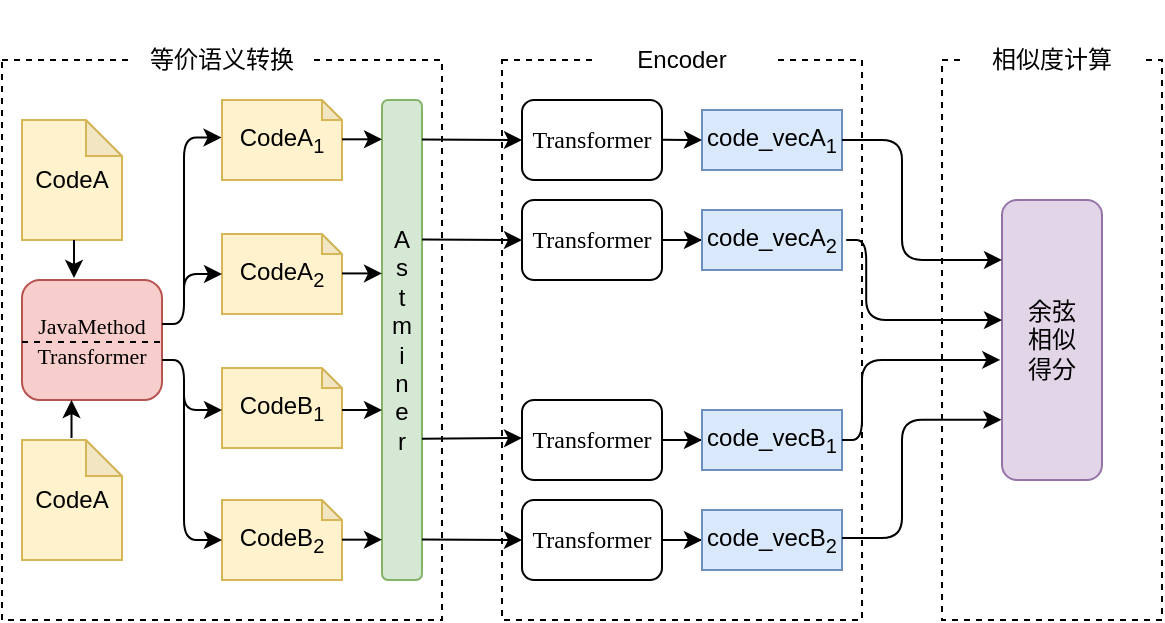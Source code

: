 <mxfile version="14.6.9" type="github">
  <diagram id="4fd6TbouU1RvE8j10C3i" name="Page-1">
    <mxGraphModel dx="261" dy="184" grid="1" gridSize="10" guides="1" tooltips="1" connect="1" arrows="1" fold="1" page="1" pageScale="1" pageWidth="827" pageHeight="1169" math="0" shadow="0">
      <root>
        <mxCell id="0" />
        <mxCell id="1" parent="0" />
        <mxCell id="a2b0RXaYXDIeXqXKKZ-i-1" value="" style="whiteSpace=wrap;html=1;dashed=1;" vertex="1" parent="1">
          <mxGeometry x="110" y="210" width="220" height="280" as="geometry" />
        </mxCell>
        <mxCell id="a2b0RXaYXDIeXqXKKZ-i-2" value="等价语义转换" style="text;html=1;align=center;verticalAlign=middle;whiteSpace=wrap;rounded=0;dashed=1;labelBackgroundColor=none;fillColor=#ffffff;" vertex="1" parent="1">
          <mxGeometry x="175" y="180" width="90" height="60" as="geometry" />
        </mxCell>
        <mxCell id="a2b0RXaYXDIeXqXKKZ-i-7" value="" style="whiteSpace=wrap;html=1;dashed=1;" vertex="1" parent="1">
          <mxGeometry x="360" y="210" width="180" height="280" as="geometry" />
        </mxCell>
        <mxCell id="a2b0RXaYXDIeXqXKKZ-i-8" value="Encoder" style="text;html=1;align=center;verticalAlign=middle;whiteSpace=wrap;rounded=0;dashed=1;labelBackgroundColor=none;fillColor=#ffffff;" vertex="1" parent="1">
          <mxGeometry x="405" y="180" width="90" height="60" as="geometry" />
        </mxCell>
        <mxCell id="a2b0RXaYXDIeXqXKKZ-i-13" value="" style="whiteSpace=wrap;html=1;dashed=1;" vertex="1" parent="1">
          <mxGeometry x="580" y="210" width="110" height="280" as="geometry" />
        </mxCell>
        <mxCell id="a2b0RXaYXDIeXqXKKZ-i-14" value="相似度计算" style="text;html=1;align=center;verticalAlign=middle;whiteSpace=wrap;rounded=0;dashed=1;labelBackgroundColor=none;fillColor=#ffffff;" vertex="1" parent="1">
          <mxGeometry x="590" y="180" width="90" height="60" as="geometry" />
        </mxCell>
        <mxCell id="a2b0RXaYXDIeXqXKKZ-i-19" value="CodeA" style="shape=note;whiteSpace=wrap;html=1;backgroundOutline=1;darkOpacity=0.05;size=18;fillColor=#fff2cc;strokeColor=#d6b656;" vertex="1" parent="1">
          <mxGeometry x="120" y="240" width="50" height="60" as="geometry" />
        </mxCell>
        <mxCell id="a2b0RXaYXDIeXqXKKZ-i-20" value="&lt;div&gt;&lt;font style=&quot;font-size: 11px&quot;&gt;&lt;span style=&quot;font-family: &amp;#34;times new roman&amp;#34; , serif ; color: black&quot; lang=&quot;EN-US&quot;&gt;JavaMethod&lt;/span&gt;&lt;/font&gt;&lt;/div&gt;&lt;div&gt;&lt;font style=&quot;font-size: 11px&quot;&gt;&lt;span style=&quot;font-family: &amp;#34;times new roman&amp;#34; , serif ; color: black&quot; lang=&quot;EN-US&quot;&gt;Transformer&lt;/span&gt;&lt;/font&gt;&lt;/div&gt;" style="rounded=1;whiteSpace=wrap;html=1;fillColor=#f8cecc;strokeColor=#b85450;" vertex="1" parent="1">
          <mxGeometry x="120" y="320" width="70" height="60" as="geometry" />
        </mxCell>
        <mxCell id="a2b0RXaYXDIeXqXKKZ-i-21" value="CodeA" style="shape=note;whiteSpace=wrap;html=1;backgroundOutline=1;darkOpacity=0.05;size=18;fillColor=#fff2cc;strokeColor=#d6b656;" vertex="1" parent="1">
          <mxGeometry x="120" y="400" width="50" height="60" as="geometry" />
        </mxCell>
        <mxCell id="a2b0RXaYXDIeXqXKKZ-i-23" value="" style="endArrow=classic;html=1;" edge="1" parent="1">
          <mxGeometry width="50" height="50" relative="1" as="geometry">
            <mxPoint x="146" y="300" as="sourcePoint" />
            <mxPoint x="146" y="319" as="targetPoint" />
          </mxGeometry>
        </mxCell>
        <mxCell id="a2b0RXaYXDIeXqXKKZ-i-24" value="" style="endArrow=classic;html=1;" edge="1" parent="1">
          <mxGeometry width="50" height="50" relative="1" as="geometry">
            <mxPoint x="144.76" y="399" as="sourcePoint" />
            <mxPoint x="144.76" y="380" as="targetPoint" />
          </mxGeometry>
        </mxCell>
        <mxCell id="a2b0RXaYXDIeXqXKKZ-i-26" value="" style="endArrow=none;dashed=1;html=1;exitX=0;exitY=0.5;exitDx=0;exitDy=0;" edge="1" parent="1">
          <mxGeometry width="50" height="50" relative="1" as="geometry">
            <mxPoint x="120" y="351" as="sourcePoint" />
            <mxPoint x="190" y="351" as="targetPoint" />
          </mxGeometry>
        </mxCell>
        <mxCell id="a2b0RXaYXDIeXqXKKZ-i-29" value="" style="edgeStyle=segmentEdgeStyle;endArrow=classic;html=1;entryX=-0.004;entryY=0.47;entryDx=0;entryDy=0;entryPerimeter=0;" edge="1" parent="1" target="a2b0RXaYXDIeXqXKKZ-i-30">
          <mxGeometry width="50" height="50" relative="1" as="geometry">
            <mxPoint x="201" y="331" as="sourcePoint" />
            <mxPoint x="221" y="250" as="targetPoint" />
            <Array as="points">
              <mxPoint x="201" y="249" />
            </Array>
          </mxGeometry>
        </mxCell>
        <mxCell id="a2b0RXaYXDIeXqXKKZ-i-30" value="CodeA&lt;sub&gt;1&lt;/sub&gt;" style="shape=note;whiteSpace=wrap;html=1;backgroundOutline=1;darkOpacity=0.05;size=10;fillColor=#fff2cc;strokeColor=#d6b656;" vertex="1" parent="1">
          <mxGeometry x="220" y="230" width="60" height="40" as="geometry" />
        </mxCell>
        <mxCell id="a2b0RXaYXDIeXqXKKZ-i-31" value="CodeA&lt;sub&gt;2&lt;/sub&gt;" style="shape=note;whiteSpace=wrap;html=1;backgroundOutline=1;darkOpacity=0.05;size=10;fillColor=#fff2cc;strokeColor=#d6b656;" vertex="1" parent="1">
          <mxGeometry x="220" y="297" width="60" height="40" as="geometry" />
        </mxCell>
        <mxCell id="a2b0RXaYXDIeXqXKKZ-i-38" value="CodeB&lt;sub&gt;1&lt;/sub&gt;" style="shape=note;whiteSpace=wrap;html=1;backgroundOutline=1;darkOpacity=0.05;size=10;fillColor=#fff2cc;strokeColor=#d6b656;" vertex="1" parent="1">
          <mxGeometry x="220" y="364" width="60" height="40" as="geometry" />
        </mxCell>
        <mxCell id="a2b0RXaYXDIeXqXKKZ-i-39" value="CodeB&lt;sub&gt;2&lt;/sub&gt;" style="shape=note;whiteSpace=wrap;html=1;backgroundOutline=1;darkOpacity=0.05;size=10;fillColor=#fff2cc;strokeColor=#d6b656;" vertex="1" parent="1">
          <mxGeometry x="220" y="430" width="60" height="40" as="geometry" />
        </mxCell>
        <mxCell id="a2b0RXaYXDIeXqXKKZ-i-41" value="&lt;div&gt;A&lt;/div&gt;&lt;div&gt;s&lt;br&gt;&lt;/div&gt;&lt;div&gt;t&lt;/div&gt;&lt;div&gt;m&lt;/div&gt;&lt;div&gt;i&lt;/div&gt;&lt;div&gt;n&lt;/div&gt;&lt;div&gt;e&lt;/div&gt;&lt;div&gt;r&lt;br&gt;&lt;/div&gt;" style="rounded=1;whiteSpace=wrap;html=1;fillColor=#d5e8d4;strokeColor=#82b366;" vertex="1" parent="1">
          <mxGeometry x="300" y="230" width="20" height="240" as="geometry" />
        </mxCell>
        <mxCell id="a2b0RXaYXDIeXqXKKZ-i-42" value="" style="endArrow=classic;html=1;" edge="1" parent="1">
          <mxGeometry width="50" height="50" relative="1" as="geometry">
            <mxPoint x="280" y="249.66" as="sourcePoint" />
            <mxPoint x="300" y="249.66" as="targetPoint" />
          </mxGeometry>
        </mxCell>
        <mxCell id="a2b0RXaYXDIeXqXKKZ-i-43" value="" style="endArrow=classic;html=1;" edge="1" parent="1">
          <mxGeometry width="50" height="50" relative="1" as="geometry">
            <mxPoint x="280" y="316.71" as="sourcePoint" />
            <mxPoint x="300" y="316.71" as="targetPoint" />
          </mxGeometry>
        </mxCell>
        <mxCell id="a2b0RXaYXDIeXqXKKZ-i-44" value="" style="endArrow=classic;html=1;" edge="1" parent="1">
          <mxGeometry width="50" height="50" relative="1" as="geometry">
            <mxPoint x="280" y="385" as="sourcePoint" />
            <mxPoint x="300" y="385" as="targetPoint" />
          </mxGeometry>
        </mxCell>
        <mxCell id="a2b0RXaYXDIeXqXKKZ-i-45" value="" style="endArrow=classic;html=1;" edge="1" parent="1">
          <mxGeometry width="50" height="50" relative="1" as="geometry">
            <mxPoint x="280" y="449.83" as="sourcePoint" />
            <mxPoint x="300" y="449.83" as="targetPoint" />
          </mxGeometry>
        </mxCell>
        <mxCell id="a2b0RXaYXDIeXqXKKZ-i-6" value="" style="endArrow=classic;html=1;" edge="1" parent="1">
          <mxGeometry width="50" height="50" relative="1" as="geometry">
            <mxPoint x="320" y="249.71" as="sourcePoint" />
            <mxPoint x="370" y="250" as="targetPoint" />
          </mxGeometry>
        </mxCell>
        <mxCell id="a2b0RXaYXDIeXqXKKZ-i-46" value="" style="endArrow=classic;html=1;" edge="1" parent="1">
          <mxGeometry width="50" height="50" relative="1" as="geometry">
            <mxPoint x="320" y="299.71" as="sourcePoint" />
            <mxPoint x="370" y="300" as="targetPoint" />
          </mxGeometry>
        </mxCell>
        <mxCell id="a2b0RXaYXDIeXqXKKZ-i-47" value="" style="endArrow=classic;html=1;" edge="1" parent="1">
          <mxGeometry width="50" height="50" relative="1" as="geometry">
            <mxPoint x="320" y="399.43" as="sourcePoint" />
            <mxPoint x="370" y="399" as="targetPoint" />
          </mxGeometry>
        </mxCell>
        <mxCell id="a2b0RXaYXDIeXqXKKZ-i-48" value="" style="endArrow=classic;html=1;" edge="1" parent="1">
          <mxGeometry width="50" height="50" relative="1" as="geometry">
            <mxPoint x="320" y="449.71" as="sourcePoint" />
            <mxPoint x="370" y="450" as="targetPoint" />
          </mxGeometry>
        </mxCell>
        <mxCell id="a2b0RXaYXDIeXqXKKZ-i-49" value="&lt;font size=&quot;1&quot;&gt;&lt;span style=&quot;font-size: 12px ; font-family: &amp;#34;times new roman&amp;#34; , serif&quot; lang=&quot;EN-US&quot;&gt;Transformer&lt;/span&gt;&lt;/font&gt;" style="rounded=1;whiteSpace=wrap;html=1;" vertex="1" parent="1">
          <mxGeometry x="370" y="230" width="70" height="40" as="geometry" />
        </mxCell>
        <mxCell id="a2b0RXaYXDIeXqXKKZ-i-59" value="" style="edgeStyle=orthogonalEdgeStyle;rounded=0;orthogonalLoop=1;jettySize=auto;html=1;" edge="1" parent="1" source="a2b0RXaYXDIeXqXKKZ-i-50" target="a2b0RXaYXDIeXqXKKZ-i-54">
          <mxGeometry relative="1" as="geometry" />
        </mxCell>
        <mxCell id="a2b0RXaYXDIeXqXKKZ-i-50" value="&lt;font size=&quot;1&quot;&gt;&lt;span style=&quot;font-size: 12px ; font-family: &amp;#34;times new roman&amp;#34; , serif&quot; lang=&quot;EN-US&quot;&gt;Transformer&lt;/span&gt;&lt;/font&gt;" style="rounded=1;whiteSpace=wrap;html=1;" vertex="1" parent="1">
          <mxGeometry x="370" y="280" width="70" height="40" as="geometry" />
        </mxCell>
        <mxCell id="a2b0RXaYXDIeXqXKKZ-i-60" value="" style="edgeStyle=orthogonalEdgeStyle;rounded=0;orthogonalLoop=1;jettySize=auto;html=1;" edge="1" parent="1" source="a2b0RXaYXDIeXqXKKZ-i-51" target="a2b0RXaYXDIeXqXKKZ-i-55">
          <mxGeometry relative="1" as="geometry" />
        </mxCell>
        <mxCell id="a2b0RXaYXDIeXqXKKZ-i-51" value="&lt;font size=&quot;1&quot;&gt;&lt;span style=&quot;font-size: 12px ; font-family: &amp;#34;times new roman&amp;#34; , serif&quot; lang=&quot;EN-US&quot;&gt;Transformer&lt;/span&gt;&lt;/font&gt;" style="rounded=1;whiteSpace=wrap;html=1;" vertex="1" parent="1">
          <mxGeometry x="370" y="380" width="70" height="40" as="geometry" />
        </mxCell>
        <mxCell id="a2b0RXaYXDIeXqXKKZ-i-61" value="" style="edgeStyle=orthogonalEdgeStyle;rounded=0;orthogonalLoop=1;jettySize=auto;html=1;" edge="1" parent="1" source="a2b0RXaYXDIeXqXKKZ-i-52" target="a2b0RXaYXDIeXqXKKZ-i-56">
          <mxGeometry relative="1" as="geometry" />
        </mxCell>
        <mxCell id="a2b0RXaYXDIeXqXKKZ-i-52" value="&lt;font size=&quot;1&quot;&gt;&lt;span style=&quot;font-size: 12px ; font-family: &amp;#34;times new roman&amp;#34; , serif&quot; lang=&quot;EN-US&quot;&gt;Transformer&lt;/span&gt;&lt;/font&gt;" style="rounded=1;whiteSpace=wrap;html=1;" vertex="1" parent="1">
          <mxGeometry x="370" y="430" width="70" height="40" as="geometry" />
        </mxCell>
        <mxCell id="a2b0RXaYXDIeXqXKKZ-i-53" value="code_vecA&lt;sub&gt;1&lt;/sub&gt;" style="rounded=0;whiteSpace=wrap;html=1;fillColor=#dae8fc;strokeColor=#6c8ebf;" vertex="1" parent="1">
          <mxGeometry x="460" y="235" width="70" height="30" as="geometry" />
        </mxCell>
        <mxCell id="a2b0RXaYXDIeXqXKKZ-i-54" value="code_vecA&lt;sub&gt;2&lt;/sub&gt;" style="rounded=0;whiteSpace=wrap;html=1;fillColor=#dae8fc;strokeColor=#6c8ebf;" vertex="1" parent="1">
          <mxGeometry x="460" y="285" width="70" height="30" as="geometry" />
        </mxCell>
        <mxCell id="a2b0RXaYXDIeXqXKKZ-i-55" value="code_vecB&lt;sub&gt;1&lt;/sub&gt;" style="rounded=0;whiteSpace=wrap;html=1;fillColor=#dae8fc;strokeColor=#6c8ebf;" vertex="1" parent="1">
          <mxGeometry x="460" y="385" width="70" height="30" as="geometry" />
        </mxCell>
        <mxCell id="a2b0RXaYXDIeXqXKKZ-i-56" value="code_vecB&lt;sub&gt;2&lt;/sub&gt;" style="rounded=0;whiteSpace=wrap;html=1;fillColor=#dae8fc;strokeColor=#6c8ebf;" vertex="1" parent="1">
          <mxGeometry x="460" y="435" width="70" height="30" as="geometry" />
        </mxCell>
        <mxCell id="a2b0RXaYXDIeXqXKKZ-i-57" value="" style="endArrow=classic;html=1;entryX=0;entryY=0.5;entryDx=0;entryDy=0;" edge="1" parent="1" target="a2b0RXaYXDIeXqXKKZ-i-53">
          <mxGeometry width="50" height="50" relative="1" as="geometry">
            <mxPoint x="440" y="249.83" as="sourcePoint" />
            <mxPoint x="450" y="249.83" as="targetPoint" />
          </mxGeometry>
        </mxCell>
        <mxCell id="a2b0RXaYXDIeXqXKKZ-i-62" value="&lt;div&gt;余弦&lt;/div&gt;&lt;div&gt;相似&lt;/div&gt;&lt;div&gt;得分&lt;br&gt;&lt;/div&gt;" style="rounded=1;whiteSpace=wrap;html=1;fillColor=#e1d5e7;strokeColor=#9673a6;" vertex="1" parent="1">
          <mxGeometry x="610" y="280" width="50" height="140" as="geometry" />
        </mxCell>
        <mxCell id="a2b0RXaYXDIeXqXKKZ-i-63" value="" style="edgeStyle=elbowEdgeStyle;elbow=horizontal;endArrow=classic;html=1;entryX=-0.006;entryY=0.785;entryDx=0;entryDy=0;entryPerimeter=0;" edge="1" parent="1" target="a2b0RXaYXDIeXqXKKZ-i-62">
          <mxGeometry width="50" height="50" relative="1" as="geometry">
            <mxPoint x="530" y="449" as="sourcePoint" />
            <mxPoint x="608" y="390" as="targetPoint" />
            <Array as="points">
              <mxPoint x="560" y="400" />
              <mxPoint x="560" y="420" />
            </Array>
          </mxGeometry>
        </mxCell>
        <mxCell id="a2b0RXaYXDIeXqXKKZ-i-66" value="" style="edgeStyle=elbowEdgeStyle;elbow=horizontal;endArrow=classic;html=1;entryX=-0.017;entryY=0.571;entryDx=0;entryDy=0;entryPerimeter=0;" edge="1" parent="1" target="a2b0RXaYXDIeXqXKKZ-i-62">
          <mxGeometry width="50" height="50" relative="1" as="geometry">
            <mxPoint x="530" y="400" as="sourcePoint" />
            <mxPoint x="612" y="360" as="targetPoint" />
            <Array as="points">
              <mxPoint x="540" y="370" />
            </Array>
          </mxGeometry>
        </mxCell>
        <mxCell id="a2b0RXaYXDIeXqXKKZ-i-69" value="" style="edgeStyle=elbowEdgeStyle;elbow=horizontal;endArrow=classic;html=1;entryX=0;entryY=0.429;entryDx=0;entryDy=0;entryPerimeter=0;" edge="1" parent="1" target="a2b0RXaYXDIeXqXKKZ-i-62">
          <mxGeometry width="50" height="50" relative="1" as="geometry">
            <mxPoint x="532.1" y="300" as="sourcePoint" />
            <mxPoint x="610" y="340" as="targetPoint" />
            <Array as="points">
              <mxPoint x="542.1" y="329" />
            </Array>
          </mxGeometry>
        </mxCell>
        <mxCell id="a2b0RXaYXDIeXqXKKZ-i-70" value="" style="edgeStyle=elbowEdgeStyle;elbow=horizontal;endArrow=classic;html=1;entryX=0;entryY=0.214;entryDx=0;entryDy=0;entryPerimeter=0;" edge="1" parent="1" target="a2b0RXaYXDIeXqXKKZ-i-62">
          <mxGeometry width="50" height="50" relative="1" as="geometry">
            <mxPoint x="530" y="250" as="sourcePoint" />
            <mxPoint x="610" y="310" as="targetPoint" />
            <Array as="points">
              <mxPoint x="560" y="325" />
              <mxPoint x="560" y="345" />
            </Array>
          </mxGeometry>
        </mxCell>
        <mxCell id="a2b0RXaYXDIeXqXKKZ-i-73" value="" style="edgeStyle=segmentEdgeStyle;endArrow=classic;html=1;entryX=0;entryY=0.5;entryDx=0;entryDy=0;entryPerimeter=0;" edge="1" parent="1" target="a2b0RXaYXDIeXqXKKZ-i-31">
          <mxGeometry width="50" height="50" relative="1" as="geometry">
            <mxPoint x="190" y="342" as="sourcePoint" />
            <mxPoint x="221" y="322.02" as="targetPoint" />
            <Array as="points">
              <mxPoint x="201" y="342" />
              <mxPoint x="201" y="317" />
            </Array>
          </mxGeometry>
        </mxCell>
        <mxCell id="a2b0RXaYXDIeXqXKKZ-i-74" value="" style="edgeStyle=segmentEdgeStyle;endArrow=classic;html=1;" edge="1" parent="1">
          <mxGeometry width="50" height="50" relative="1" as="geometry">
            <mxPoint x="190" y="360" as="sourcePoint" />
            <mxPoint x="220" y="385" as="targetPoint" />
            <Array as="points">
              <mxPoint x="201" y="360" />
              <mxPoint x="201" y="385" />
            </Array>
          </mxGeometry>
        </mxCell>
        <mxCell id="a2b0RXaYXDIeXqXKKZ-i-75" value="" style="edgeStyle=segmentEdgeStyle;endArrow=classic;html=1;entryX=0;entryY=0.5;entryDx=0;entryDy=0;entryPerimeter=0;" edge="1" parent="1" target="a2b0RXaYXDIeXqXKKZ-i-39">
          <mxGeometry width="50" height="50" relative="1" as="geometry">
            <mxPoint x="201" y="370" as="sourcePoint" />
            <mxPoint x="221" y="450" as="targetPoint" />
            <Array as="points">
              <mxPoint x="201" y="450" />
            </Array>
          </mxGeometry>
        </mxCell>
      </root>
    </mxGraphModel>
  </diagram>
</mxfile>
